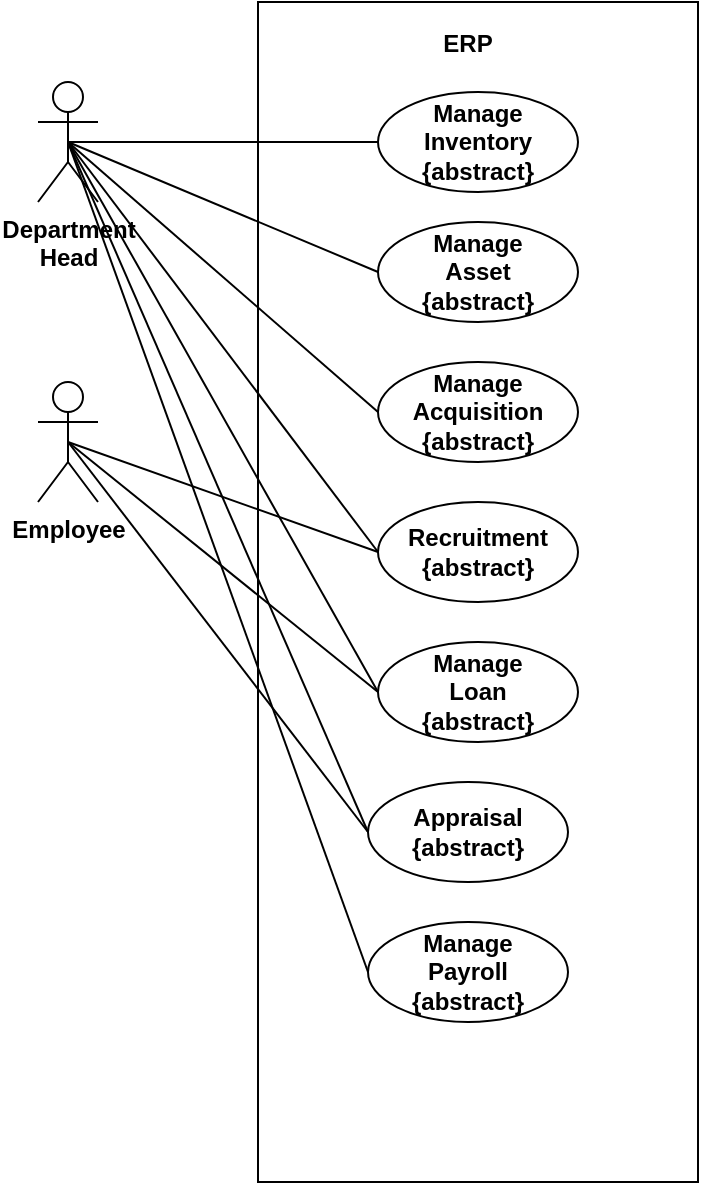 <mxfile version="18.0.6" type="device"><diagram id="h_L4HqCJKk6Ls7-4gaOm" name="Page-1"><mxGraphModel dx="1422" dy="5398" grid="1" gridSize="10" guides="1" tooltips="1" connect="1" arrows="1" fold="1" page="1" pageScale="1" pageWidth="850" pageHeight="1100" math="0" shadow="0"><root><mxCell id="0"/><mxCell id="1" parent="0"/><mxCell id="c40noUVdhxM0cP05S7zr-11" value="" style="rounded=0;whiteSpace=wrap;html=1;" parent="1" vertex="1"><mxGeometry x="320" y="-4150" width="220" height="590" as="geometry"/></mxCell><mxCell id="c40noUVdhxM0cP05S7zr-12" value="ERP" style="text;html=1;strokeColor=none;fillColor=none;align=center;verticalAlign=middle;whiteSpace=wrap;rounded=0;fontStyle=1" parent="1" vertex="1"><mxGeometry x="350" y="-4140" width="150" height="21" as="geometry"/></mxCell><mxCell id="c40noUVdhxM0cP05S7zr-13" style="edgeStyle=none;orthogonalLoop=1;jettySize=auto;html=1;exitX=0.5;exitY=0.5;exitDx=0;exitDy=0;exitPerimeter=0;entryX=0;entryY=0.5;entryDx=0;entryDy=0;endArrow=none;" parent="1" source="c40noUVdhxM0cP05S7zr-14" target="c40noUVdhxM0cP05S7zr-19" edge="1"><mxGeometry relative="1" as="geometry"/></mxCell><mxCell id="c40noUVdhxM0cP05S7zr-14" value="Department &lt;br&gt;Head" style="shape=umlActor;verticalLabelPosition=bottom;labelBackgroundColor=#ffffff;verticalAlign=top;html=1;outlineConnect=0;fontStyle=1" parent="1" vertex="1"><mxGeometry x="210" y="-4110" width="30" height="60" as="geometry"/></mxCell><mxCell id="c40noUVdhxM0cP05S7zr-19" value="Manage&lt;br&gt;Inventory&lt;br&gt;{abstract}" style="ellipse;whiteSpace=wrap;html=1;fontStyle=1;labelBackgroundColor=none;labelBorderColor=none;" parent="1" vertex="1"><mxGeometry x="380" y="-4105" width="100" height="50" as="geometry"/></mxCell><mxCell id="1UJYxl6KhCbV15qTPO2m-1" value="Manage&lt;br&gt;Asset&lt;br&gt;{abstract}" style="ellipse;whiteSpace=wrap;html=1;fontStyle=1;labelBackgroundColor=none;labelBorderColor=none;" vertex="1" parent="1"><mxGeometry x="380" y="-4040" width="100" height="50" as="geometry"/></mxCell><mxCell id="1UJYxl6KhCbV15qTPO2m-2" style="edgeStyle=none;orthogonalLoop=1;jettySize=auto;html=1;exitX=0.5;exitY=0.5;exitDx=0;exitDy=0;exitPerimeter=0;entryX=0;entryY=0.5;entryDx=0;entryDy=0;endArrow=none;" edge="1" parent="1" source="c40noUVdhxM0cP05S7zr-14" target="1UJYxl6KhCbV15qTPO2m-1"><mxGeometry relative="1" as="geometry"><mxPoint x="235" y="-4070" as="sourcePoint"/><mxPoint x="390" y="-4070" as="targetPoint"/></mxGeometry></mxCell><mxCell id="1UJYxl6KhCbV15qTPO2m-4" value="Manage Acquisition&lt;br&gt;{abstract}" style="ellipse;whiteSpace=wrap;html=1;fontStyle=1;labelBackgroundColor=none;labelBorderColor=none;" vertex="1" parent="1"><mxGeometry x="380" y="-3970" width="100" height="50" as="geometry"/></mxCell><mxCell id="1UJYxl6KhCbV15qTPO2m-5" value="Recruitment&lt;br&gt;{abstract}" style="ellipse;whiteSpace=wrap;html=1;fontStyle=1;labelBackgroundColor=none;labelBorderColor=none;" vertex="1" parent="1"><mxGeometry x="380" y="-3900" width="100" height="50" as="geometry"/></mxCell><mxCell id="1UJYxl6KhCbV15qTPO2m-6" value="Employee" style="shape=umlActor;verticalLabelPosition=bottom;labelBackgroundColor=#ffffff;verticalAlign=top;html=1;outlineConnect=0;fontStyle=1" vertex="1" parent="1"><mxGeometry x="210" y="-3960" width="30" height="60" as="geometry"/></mxCell><mxCell id="1UJYxl6KhCbV15qTPO2m-7" style="edgeStyle=none;orthogonalLoop=1;jettySize=auto;html=1;exitX=0.5;exitY=0.5;exitDx=0;exitDy=0;exitPerimeter=0;entryX=0;entryY=0.5;entryDx=0;entryDy=0;endArrow=none;" edge="1" parent="1" source="c40noUVdhxM0cP05S7zr-14" target="1UJYxl6KhCbV15qTPO2m-4"><mxGeometry relative="1" as="geometry"><mxPoint x="235" y="-4070" as="sourcePoint"/><mxPoint x="390" y="-4005" as="targetPoint"/></mxGeometry></mxCell><mxCell id="1UJYxl6KhCbV15qTPO2m-8" style="edgeStyle=none;orthogonalLoop=1;jettySize=auto;html=1;exitX=0.5;exitY=0.5;exitDx=0;exitDy=0;exitPerimeter=0;entryX=0;entryY=0.5;entryDx=0;entryDy=0;endArrow=none;" edge="1" parent="1" source="c40noUVdhxM0cP05S7zr-14" target="1UJYxl6KhCbV15qTPO2m-5"><mxGeometry relative="1" as="geometry"><mxPoint x="235" y="-4070" as="sourcePoint"/><mxPoint x="390" y="-3935" as="targetPoint"/></mxGeometry></mxCell><mxCell id="1UJYxl6KhCbV15qTPO2m-9" style="edgeStyle=none;orthogonalLoop=1;jettySize=auto;html=1;exitX=0.5;exitY=0.5;exitDx=0;exitDy=0;exitPerimeter=0;endArrow=none;entryX=0;entryY=0.5;entryDx=0;entryDy=0;" edge="1" parent="1" source="1UJYxl6KhCbV15qTPO2m-6" target="1UJYxl6KhCbV15qTPO2m-5"><mxGeometry relative="1" as="geometry"><mxPoint x="235" y="-4070" as="sourcePoint"/><mxPoint x="260" y="-3790" as="targetPoint"/></mxGeometry></mxCell><mxCell id="1UJYxl6KhCbV15qTPO2m-10" value="Manage&lt;br&gt;Loan&lt;br&gt;{abstract}" style="ellipse;whiteSpace=wrap;html=1;fontStyle=1;labelBackgroundColor=none;labelBorderColor=none;" vertex="1" parent="1"><mxGeometry x="380" y="-3830" width="100" height="50" as="geometry"/></mxCell><mxCell id="1UJYxl6KhCbV15qTPO2m-11" style="edgeStyle=none;orthogonalLoop=1;jettySize=auto;html=1;exitX=0.5;exitY=0.5;exitDx=0;exitDy=0;exitPerimeter=0;entryX=0;entryY=0.5;entryDx=0;entryDy=0;endArrow=none;" edge="1" parent="1" source="c40noUVdhxM0cP05S7zr-14" target="1UJYxl6KhCbV15qTPO2m-10"><mxGeometry relative="1" as="geometry"><mxPoint x="235" y="-4070" as="sourcePoint"/><mxPoint x="390" y="-3865" as="targetPoint"/></mxGeometry></mxCell><mxCell id="1UJYxl6KhCbV15qTPO2m-12" style="edgeStyle=none;orthogonalLoop=1;jettySize=auto;html=1;exitX=0.5;exitY=0.5;exitDx=0;exitDy=0;exitPerimeter=0;endArrow=none;entryX=0;entryY=0.5;entryDx=0;entryDy=0;" edge="1" parent="1" source="1UJYxl6KhCbV15qTPO2m-6" target="1UJYxl6KhCbV15qTPO2m-10"><mxGeometry relative="1" as="geometry"><mxPoint x="235" y="-4070" as="sourcePoint"/><mxPoint x="240" y="-3730" as="targetPoint"/></mxGeometry></mxCell><mxCell id="1UJYxl6KhCbV15qTPO2m-13" value="Appraisal&lt;br&gt;{abstract}" style="ellipse;whiteSpace=wrap;html=1;fontStyle=1;labelBackgroundColor=none;labelBorderColor=none;" vertex="1" parent="1"><mxGeometry x="375" y="-3760" width="100" height="50" as="geometry"/></mxCell><mxCell id="1UJYxl6KhCbV15qTPO2m-14" style="edgeStyle=none;orthogonalLoop=1;jettySize=auto;html=1;exitX=0.5;exitY=0.5;exitDx=0;exitDy=0;exitPerimeter=0;entryX=0;entryY=0.5;entryDx=0;entryDy=0;endArrow=none;" edge="1" parent="1" source="c40noUVdhxM0cP05S7zr-14" target="1UJYxl6KhCbV15qTPO2m-13"><mxGeometry relative="1" as="geometry"><mxPoint x="235" y="-4070" as="sourcePoint"/><mxPoint x="390" y="-3795" as="targetPoint"/></mxGeometry></mxCell><mxCell id="1UJYxl6KhCbV15qTPO2m-15" style="edgeStyle=none;orthogonalLoop=1;jettySize=auto;html=1;exitX=0.5;exitY=0.5;exitDx=0;exitDy=0;exitPerimeter=0;endArrow=none;entryX=0;entryY=0.5;entryDx=0;entryDy=0;" edge="1" parent="1" source="1UJYxl6KhCbV15qTPO2m-6" target="1UJYxl6KhCbV15qTPO2m-13"><mxGeometry relative="1" as="geometry"><mxPoint x="235" y="-3920" as="sourcePoint"/><mxPoint x="390" y="-3795" as="targetPoint"/></mxGeometry></mxCell><mxCell id="1UJYxl6KhCbV15qTPO2m-16" value="Manage&lt;br&gt;Payroll&lt;br&gt;{abstract}" style="ellipse;whiteSpace=wrap;html=1;fontStyle=1;labelBackgroundColor=none;labelBorderColor=none;" vertex="1" parent="1"><mxGeometry x="375" y="-3690" width="100" height="50" as="geometry"/></mxCell><mxCell id="1UJYxl6KhCbV15qTPO2m-17" style="edgeStyle=none;orthogonalLoop=1;jettySize=auto;html=1;exitX=0.5;exitY=0.5;exitDx=0;exitDy=0;exitPerimeter=0;endArrow=none;entryX=0;entryY=0.5;entryDx=0;entryDy=0;" edge="1" parent="1" source="c40noUVdhxM0cP05S7zr-14" target="1UJYxl6KhCbV15qTPO2m-16"><mxGeometry relative="1" as="geometry"><mxPoint x="235" y="-3920" as="sourcePoint"/><mxPoint x="385" y="-3725" as="targetPoint"/></mxGeometry></mxCell></root></mxGraphModel></diagram></mxfile>